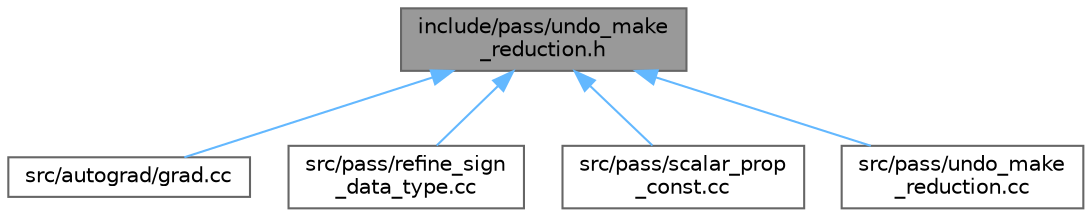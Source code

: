 digraph "include/pass/undo_make_reduction.h"
{
 // LATEX_PDF_SIZE
  bgcolor="transparent";
  edge [fontname=Helvetica,fontsize=10,labelfontname=Helvetica,labelfontsize=10];
  node [fontname=Helvetica,fontsize=10,shape=box,height=0.2,width=0.4];
  Node1 [label="include/pass/undo_make\l_reduction.h",height=0.2,width=0.4,color="gray40", fillcolor="grey60", style="filled", fontcolor="black",tooltip=" "];
  Node1 -> Node2 [dir="back",color="steelblue1",style="solid"];
  Node2 [label="src/autograd/grad.cc",height=0.2,width=0.4,color="grey40", fillcolor="white", style="filled",URL="$grad_8cc.html",tooltip=" "];
  Node1 -> Node3 [dir="back",color="steelblue1",style="solid"];
  Node3 [label="src/pass/refine_sign\l_data_type.cc",height=0.2,width=0.4,color="grey40", fillcolor="white", style="filled",URL="$refine__sign__data__type_8cc.html",tooltip=" "];
  Node1 -> Node4 [dir="back",color="steelblue1",style="solid"];
  Node4 [label="src/pass/scalar_prop\l_const.cc",height=0.2,width=0.4,color="grey40", fillcolor="white", style="filled",URL="$scalar__prop__const_8cc.html",tooltip=" "];
  Node1 -> Node5 [dir="back",color="steelblue1",style="solid"];
  Node5 [label="src/pass/undo_make\l_reduction.cc",height=0.2,width=0.4,color="grey40", fillcolor="white", style="filled",URL="$undo__make__reduction_8cc.html",tooltip=" "];
}
